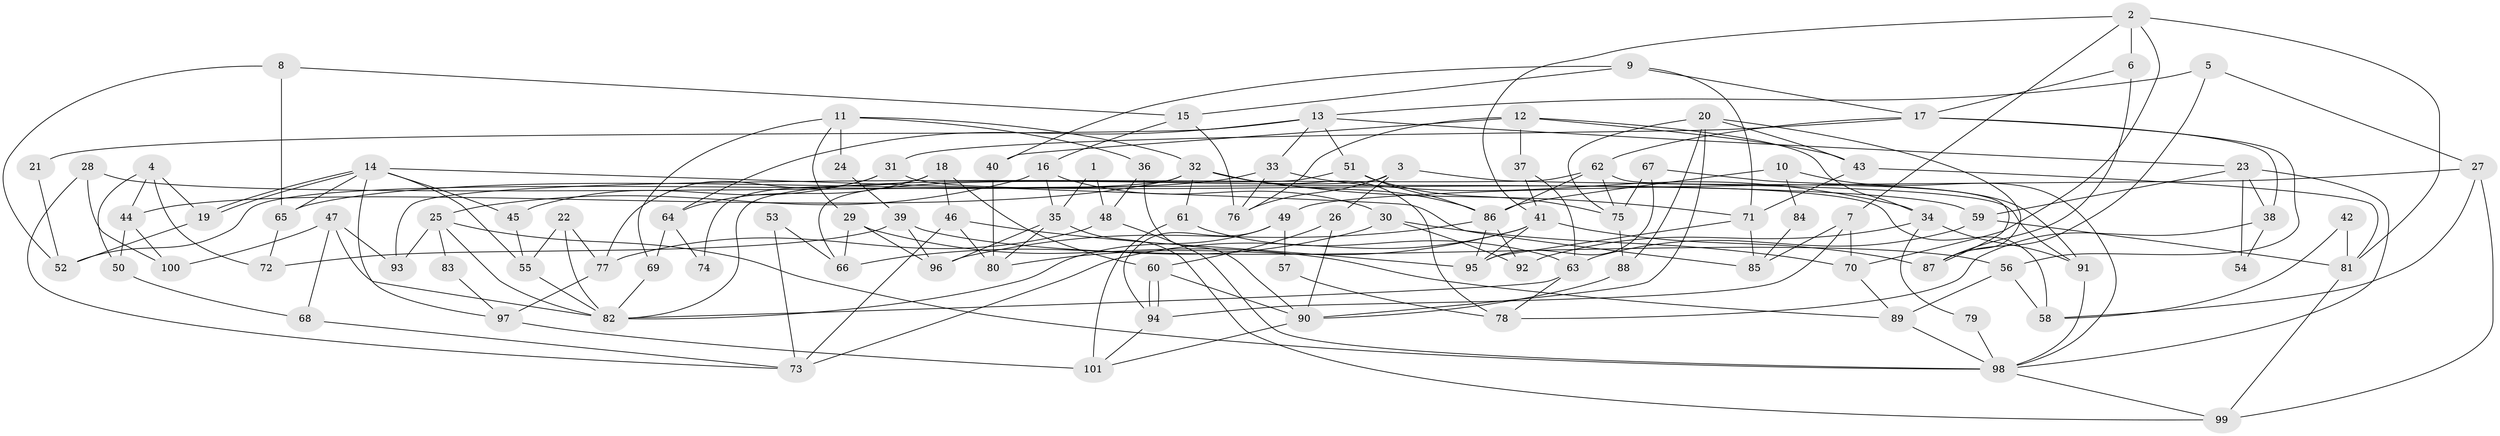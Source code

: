 // Generated by graph-tools (version 1.1) at 2025/36/03/09/25 02:36:17]
// undirected, 101 vertices, 202 edges
graph export_dot {
graph [start="1"]
  node [color=gray90,style=filled];
  1;
  2;
  3;
  4;
  5;
  6;
  7;
  8;
  9;
  10;
  11;
  12;
  13;
  14;
  15;
  16;
  17;
  18;
  19;
  20;
  21;
  22;
  23;
  24;
  25;
  26;
  27;
  28;
  29;
  30;
  31;
  32;
  33;
  34;
  35;
  36;
  37;
  38;
  39;
  40;
  41;
  42;
  43;
  44;
  45;
  46;
  47;
  48;
  49;
  50;
  51;
  52;
  53;
  54;
  55;
  56;
  57;
  58;
  59;
  60;
  61;
  62;
  63;
  64;
  65;
  66;
  67;
  68;
  69;
  70;
  71;
  72;
  73;
  74;
  75;
  76;
  77;
  78;
  79;
  80;
  81;
  82;
  83;
  84;
  85;
  86;
  87;
  88;
  89;
  90;
  91;
  92;
  93;
  94;
  95;
  96;
  97;
  98;
  99;
  100;
  101;
  1 -- 35;
  1 -- 48;
  2 -- 41;
  2 -- 70;
  2 -- 6;
  2 -- 7;
  2 -- 81;
  3 -- 91;
  3 -- 66;
  3 -- 26;
  3 -- 76;
  4 -- 72;
  4 -- 44;
  4 -- 19;
  4 -- 50;
  5 -- 13;
  5 -- 87;
  5 -- 27;
  6 -- 87;
  6 -- 17;
  7 -- 94;
  7 -- 70;
  7 -- 85;
  8 -- 52;
  8 -- 15;
  8 -- 65;
  9 -- 71;
  9 -- 17;
  9 -- 15;
  9 -- 40;
  10 -- 86;
  10 -- 98;
  10 -- 84;
  11 -- 32;
  11 -- 29;
  11 -- 24;
  11 -- 36;
  11 -- 69;
  12 -- 76;
  12 -- 40;
  12 -- 34;
  12 -- 37;
  12 -- 43;
  13 -- 51;
  13 -- 23;
  13 -- 21;
  13 -- 33;
  13 -- 64;
  14 -- 19;
  14 -- 19;
  14 -- 85;
  14 -- 45;
  14 -- 55;
  14 -- 65;
  14 -- 97;
  15 -- 76;
  15 -- 16;
  16 -- 25;
  16 -- 30;
  16 -- 35;
  17 -- 62;
  17 -- 31;
  17 -- 38;
  17 -- 56;
  18 -- 46;
  18 -- 64;
  18 -- 60;
  18 -- 74;
  19 -- 52;
  20 -- 88;
  20 -- 90;
  20 -- 43;
  20 -- 75;
  20 -- 87;
  21 -- 52;
  22 -- 55;
  22 -- 82;
  22 -- 77;
  23 -- 98;
  23 -- 38;
  23 -- 54;
  23 -- 59;
  24 -- 39;
  25 -- 82;
  25 -- 98;
  25 -- 83;
  25 -- 93;
  26 -- 60;
  26 -- 90;
  27 -- 49;
  27 -- 58;
  27 -- 99;
  28 -- 59;
  28 -- 73;
  28 -- 100;
  29 -- 89;
  29 -- 96;
  29 -- 66;
  30 -- 92;
  30 -- 66;
  30 -- 70;
  31 -- 58;
  31 -- 45;
  31 -- 77;
  32 -- 61;
  32 -- 86;
  32 -- 44;
  32 -- 52;
  32 -- 71;
  32 -- 78;
  33 -- 65;
  33 -- 34;
  33 -- 76;
  34 -- 79;
  34 -- 91;
  34 -- 92;
  35 -- 99;
  35 -- 80;
  35 -- 96;
  36 -- 90;
  36 -- 48;
  37 -- 41;
  37 -- 63;
  38 -- 78;
  38 -- 54;
  39 -- 56;
  39 -- 96;
  39 -- 72;
  40 -- 80;
  41 -- 95;
  41 -- 73;
  41 -- 80;
  41 -- 87;
  42 -- 58;
  42 -- 81;
  43 -- 71;
  43 -- 81;
  44 -- 100;
  44 -- 50;
  45 -- 55;
  46 -- 80;
  46 -- 95;
  46 -- 73;
  47 -- 82;
  47 -- 93;
  47 -- 68;
  47 -- 100;
  48 -- 77;
  48 -- 98;
  49 -- 94;
  49 -- 82;
  49 -- 57;
  50 -- 68;
  51 -- 82;
  51 -- 75;
  51 -- 86;
  53 -- 73;
  53 -- 66;
  55 -- 82;
  56 -- 89;
  56 -- 58;
  57 -- 78;
  59 -- 81;
  59 -- 63;
  60 -- 94;
  60 -- 94;
  60 -- 90;
  61 -- 101;
  61 -- 63;
  62 -- 75;
  62 -- 87;
  62 -- 86;
  62 -- 93;
  63 -- 78;
  63 -- 82;
  64 -- 69;
  64 -- 74;
  65 -- 72;
  67 -- 95;
  67 -- 91;
  67 -- 75;
  68 -- 73;
  69 -- 82;
  70 -- 89;
  71 -- 85;
  71 -- 95;
  75 -- 88;
  77 -- 97;
  79 -- 98;
  81 -- 99;
  83 -- 97;
  84 -- 85;
  86 -- 92;
  86 -- 95;
  86 -- 96;
  88 -- 90;
  89 -- 98;
  90 -- 101;
  91 -- 98;
  94 -- 101;
  97 -- 101;
  98 -- 99;
}
